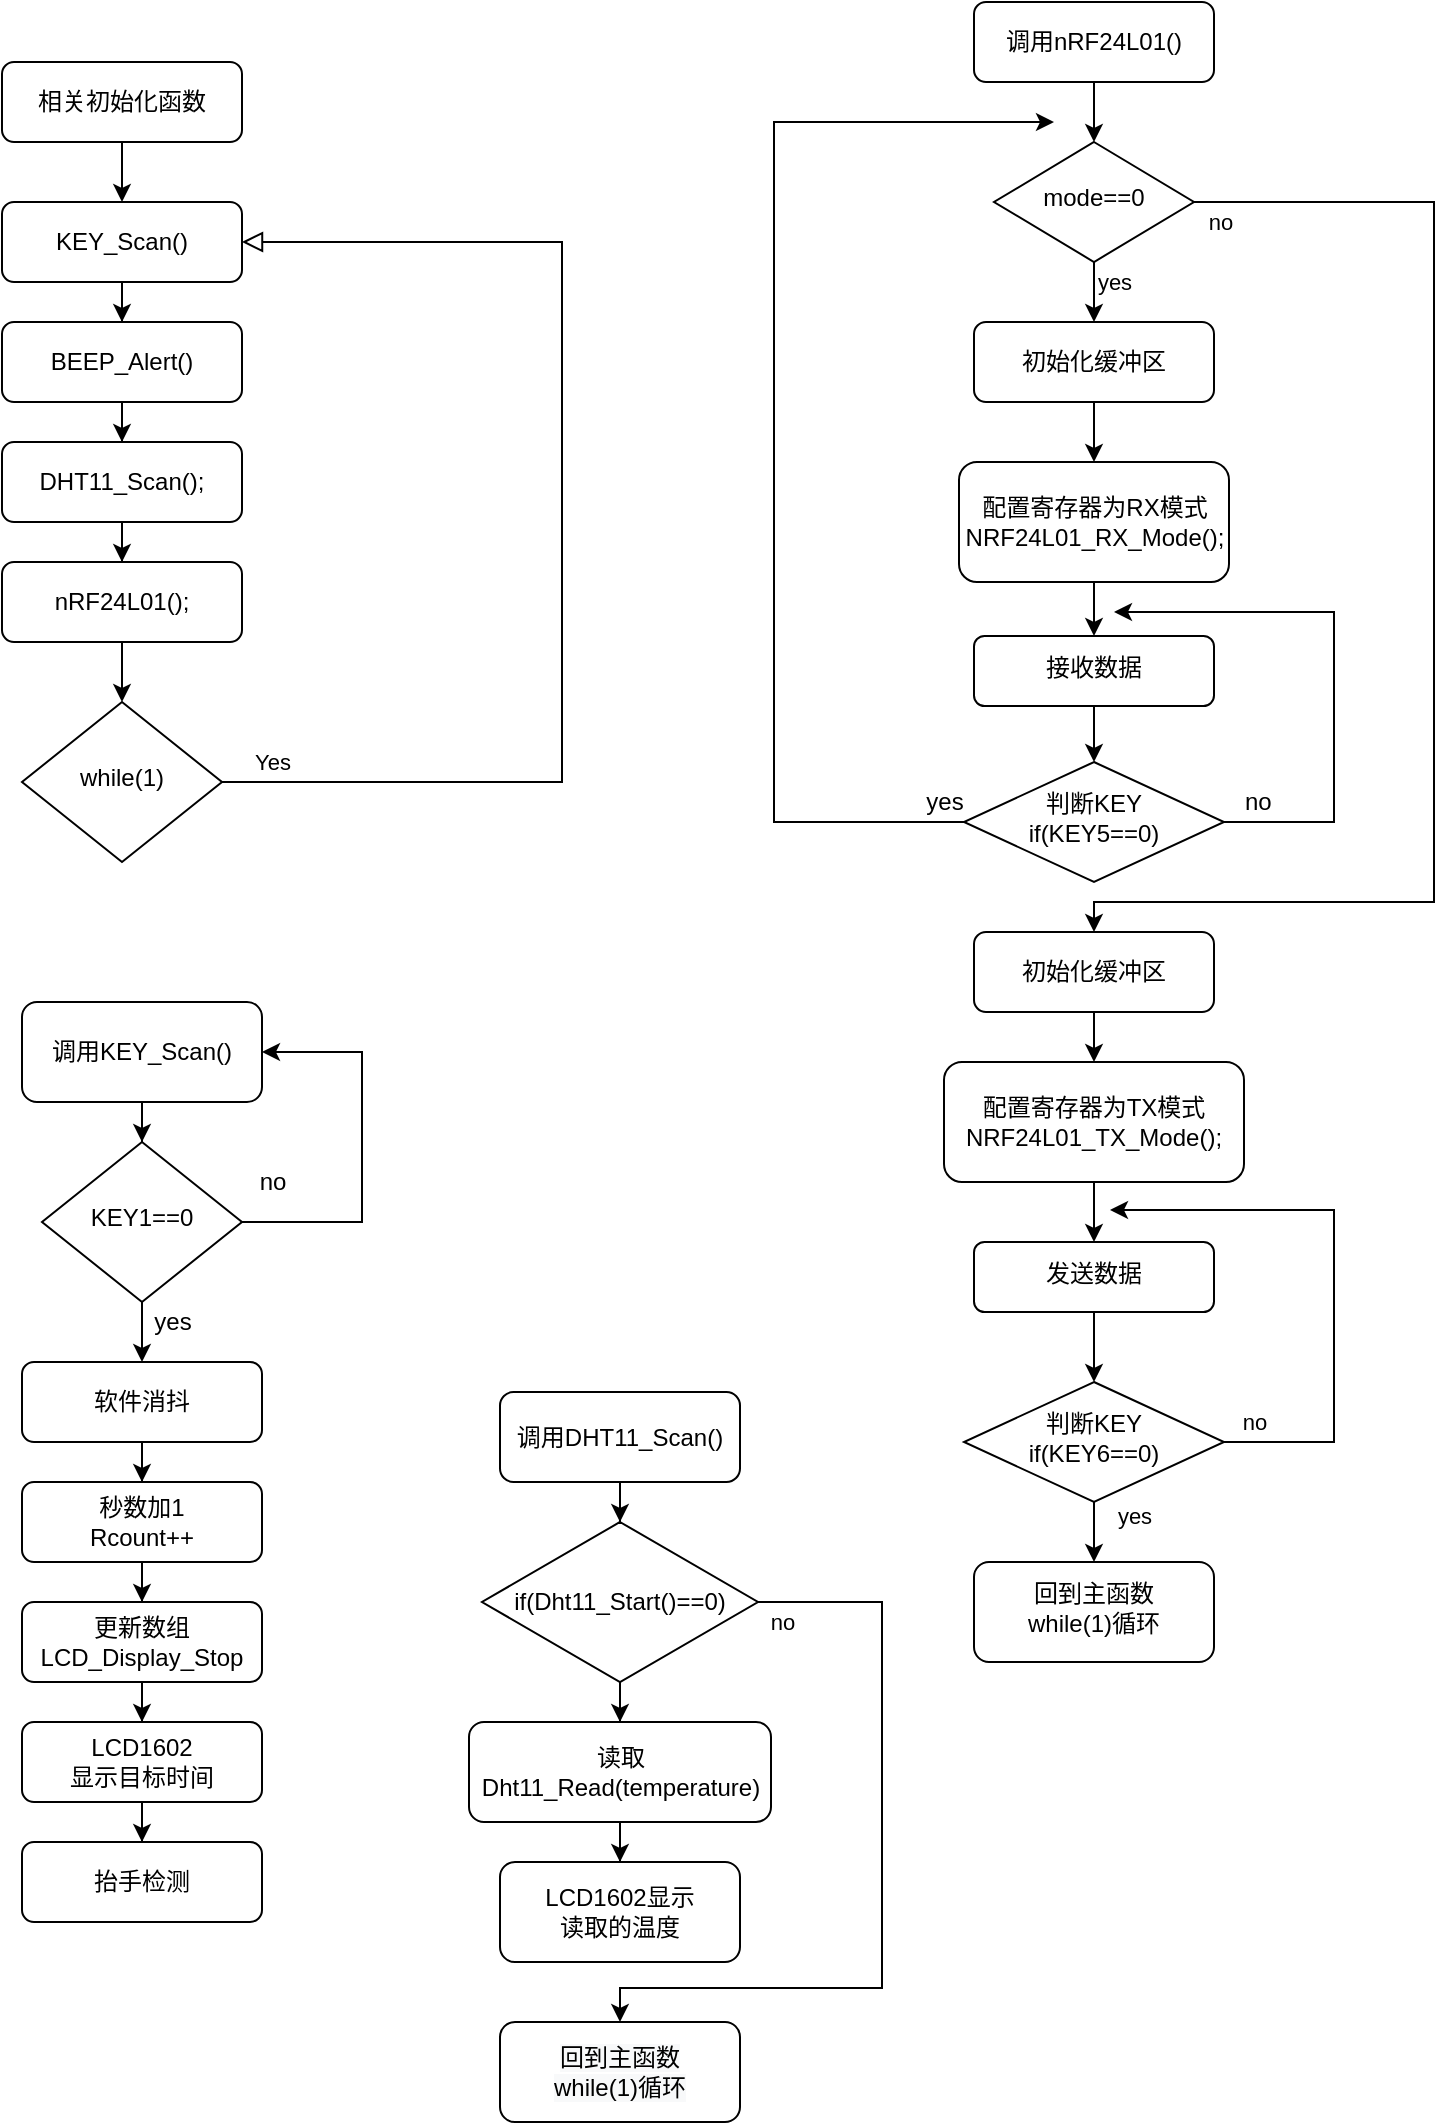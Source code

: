 <mxfile version="19.0.2" type="device"><diagram id="C5RBs43oDa-KdzZeNtuy" name="Page-1"><mxGraphModel dx="889" dy="477" grid="1" gridSize="10" guides="1" tooltips="1" connect="1" arrows="1" fold="1" page="1" pageScale="1" pageWidth="827" pageHeight="1169" math="0" shadow="0"><root><mxCell id="WIyWlLk6GJQsqaUBKTNV-0"/><mxCell id="WIyWlLk6GJQsqaUBKTNV-1" parent="WIyWlLk6GJQsqaUBKTNV-0"/><mxCell id="_yFJUx0P4HGncqGC-hOB-11" style="edgeStyle=orthogonalEdgeStyle;rounded=0;orthogonalLoop=1;jettySize=auto;html=1;entryX=0.5;entryY=0;entryDx=0;entryDy=0;" parent="WIyWlLk6GJQsqaUBKTNV-1" source="WIyWlLk6GJQsqaUBKTNV-3" target="WIyWlLk6GJQsqaUBKTNV-12" edge="1"><mxGeometry relative="1" as="geometry"/></mxCell><mxCell id="WIyWlLk6GJQsqaUBKTNV-3" value="相关初始化函数" style="rounded=1;whiteSpace=wrap;html=1;fontSize=12;glass=0;strokeWidth=1;shadow=0;" parent="WIyWlLk6GJQsqaUBKTNV-1" vertex="1"><mxGeometry x="50" y="50" width="120" height="40" as="geometry"/></mxCell><mxCell id="WIyWlLk6GJQsqaUBKTNV-9" value="Yes" style="edgeStyle=orthogonalEdgeStyle;rounded=0;html=1;jettySize=auto;orthogonalLoop=1;fontSize=11;endArrow=block;endFill=0;endSize=8;strokeWidth=1;shadow=0;labelBackgroundColor=none;entryX=1;entryY=0.5;entryDx=0;entryDy=0;" parent="WIyWlLk6GJQsqaUBKTNV-1" source="WIyWlLk6GJQsqaUBKTNV-10" target="WIyWlLk6GJQsqaUBKTNV-12" edge="1"><mxGeometry x="-0.918" y="10" relative="1" as="geometry"><mxPoint as="offset"/><mxPoint x="200" y="140" as="targetPoint"/><Array as="points"><mxPoint x="330" y="410"/><mxPoint x="330" y="140"/></Array></mxGeometry></mxCell><mxCell id="WIyWlLk6GJQsqaUBKTNV-10" value="while(1)" style="rhombus;whiteSpace=wrap;html=1;shadow=0;fontFamily=Helvetica;fontSize=12;align=center;strokeWidth=1;spacing=6;spacingTop=-4;" parent="WIyWlLk6GJQsqaUBKTNV-1" vertex="1"><mxGeometry x="60" y="370" width="100" height="80" as="geometry"/></mxCell><mxCell id="_yFJUx0P4HGncqGC-hOB-1" value="" style="edgeStyle=orthogonalEdgeStyle;rounded=0;orthogonalLoop=1;jettySize=auto;html=1;" parent="WIyWlLk6GJQsqaUBKTNV-1" source="WIyWlLk6GJQsqaUBKTNV-12" target="_yFJUx0P4HGncqGC-hOB-0" edge="1"><mxGeometry relative="1" as="geometry"/></mxCell><mxCell id="WIyWlLk6GJQsqaUBKTNV-12" value="KEY_Scan()" style="rounded=1;whiteSpace=wrap;html=1;fontSize=12;glass=0;strokeWidth=1;shadow=0;" parent="WIyWlLk6GJQsqaUBKTNV-1" vertex="1"><mxGeometry x="50" y="120" width="120" height="40" as="geometry"/></mxCell><mxCell id="_yFJUx0P4HGncqGC-hOB-3" value="" style="edgeStyle=orthogonalEdgeStyle;rounded=0;orthogonalLoop=1;jettySize=auto;html=1;" parent="WIyWlLk6GJQsqaUBKTNV-1" source="_yFJUx0P4HGncqGC-hOB-0" target="_yFJUx0P4HGncqGC-hOB-2" edge="1"><mxGeometry relative="1" as="geometry"/></mxCell><mxCell id="_yFJUx0P4HGncqGC-hOB-0" value="BEEP_Alert()" style="whiteSpace=wrap;html=1;rounded=1;glass=0;strokeWidth=1;shadow=0;" parent="WIyWlLk6GJQsqaUBKTNV-1" vertex="1"><mxGeometry x="50" y="180" width="120" height="40" as="geometry"/></mxCell><mxCell id="_yFJUx0P4HGncqGC-hOB-4" value="" style="edgeStyle=orthogonalEdgeStyle;rounded=0;orthogonalLoop=1;jettySize=auto;html=1;" parent="WIyWlLk6GJQsqaUBKTNV-1" source="_yFJUx0P4HGncqGC-hOB-2" edge="1"><mxGeometry relative="1" as="geometry"><mxPoint x="110" y="310" as="targetPoint"/></mxGeometry></mxCell><mxCell id="_yFJUx0P4HGncqGC-hOB-8" style="edgeStyle=orthogonalEdgeStyle;rounded=0;orthogonalLoop=1;jettySize=auto;html=1;" parent="WIyWlLk6GJQsqaUBKTNV-1" source="_yFJUx0P4HGncqGC-hOB-2" edge="1"><mxGeometry relative="1" as="geometry"><mxPoint x="110" y="300" as="targetPoint"/></mxGeometry></mxCell><mxCell id="_yFJUx0P4HGncqGC-hOB-2" value="DHT11_Scan();" style="whiteSpace=wrap;html=1;rounded=1;glass=0;strokeWidth=1;shadow=0;" parent="WIyWlLk6GJQsqaUBKTNV-1" vertex="1"><mxGeometry x="50" y="240" width="120" height="40" as="geometry"/></mxCell><mxCell id="_yFJUx0P4HGncqGC-hOB-6" value="" style="edgeStyle=orthogonalEdgeStyle;rounded=0;orthogonalLoop=1;jettySize=auto;html=1;" parent="WIyWlLk6GJQsqaUBKTNV-1" source="_yFJUx0P4HGncqGC-hOB-5" target="WIyWlLk6GJQsqaUBKTNV-10" edge="1"><mxGeometry relative="1" as="geometry"/></mxCell><mxCell id="_yFJUx0P4HGncqGC-hOB-5" value="nRF24L01();" style="rounded=1;whiteSpace=wrap;html=1;" parent="WIyWlLk6GJQsqaUBKTNV-1" vertex="1"><mxGeometry x="50" y="300" width="120" height="40" as="geometry"/></mxCell><mxCell id="_yFJUx0P4HGncqGC-hOB-20" style="edgeStyle=orthogonalEdgeStyle;rounded=0;orthogonalLoop=1;jettySize=auto;html=1;entryX=0.5;entryY=0;entryDx=0;entryDy=0;" parent="WIyWlLk6GJQsqaUBKTNV-1" source="_yFJUx0P4HGncqGC-hOB-13" target="_yFJUx0P4HGncqGC-hOB-18" edge="1"><mxGeometry relative="1" as="geometry"/></mxCell><mxCell id="_yFJUx0P4HGncqGC-hOB-13" value="调用KEY_Scan()" style="rounded=1;whiteSpace=wrap;html=1;" parent="WIyWlLk6GJQsqaUBKTNV-1" vertex="1"><mxGeometry x="60" y="520" width="120" height="50" as="geometry"/></mxCell><mxCell id="_yFJUx0P4HGncqGC-hOB-17" value="" style="edgeStyle=orthogonalEdgeStyle;rounded=0;orthogonalLoop=1;jettySize=auto;html=1;" parent="WIyWlLk6GJQsqaUBKTNV-1" source="_yFJUx0P4HGncqGC-hOB-14" target="_yFJUx0P4HGncqGC-hOB-16" edge="1"><mxGeometry relative="1" as="geometry"/></mxCell><mxCell id="_yFJUx0P4HGncqGC-hOB-14" value="软件消抖" style="whiteSpace=wrap;html=1;rounded=1;" parent="WIyWlLk6GJQsqaUBKTNV-1" vertex="1"><mxGeometry x="60" y="700" width="120" height="40" as="geometry"/></mxCell><mxCell id="_yFJUx0P4HGncqGC-hOB-28" value="" style="edgeStyle=orthogonalEdgeStyle;rounded=0;orthogonalLoop=1;jettySize=auto;html=1;" parent="WIyWlLk6GJQsqaUBKTNV-1" source="_yFJUx0P4HGncqGC-hOB-16" target="_yFJUx0P4HGncqGC-hOB-27" edge="1"><mxGeometry relative="1" as="geometry"/></mxCell><mxCell id="_yFJUx0P4HGncqGC-hOB-16" value="秒数加1&lt;br&gt;Rcount++" style="whiteSpace=wrap;html=1;rounded=1;" parent="WIyWlLk6GJQsqaUBKTNV-1" vertex="1"><mxGeometry x="60" y="760" width="120" height="40" as="geometry"/></mxCell><mxCell id="_yFJUx0P4HGncqGC-hOB-19" style="edgeStyle=orthogonalEdgeStyle;rounded=0;orthogonalLoop=1;jettySize=auto;html=1;entryX=1;entryY=0.5;entryDx=0;entryDy=0;" parent="WIyWlLk6GJQsqaUBKTNV-1" source="_yFJUx0P4HGncqGC-hOB-18" target="_yFJUx0P4HGncqGC-hOB-13" edge="1"><mxGeometry relative="1" as="geometry"><Array as="points"><mxPoint x="230" y="630"/><mxPoint x="230" y="545"/></Array></mxGeometry></mxCell><mxCell id="_yFJUx0P4HGncqGC-hOB-21" style="edgeStyle=orthogonalEdgeStyle;rounded=0;orthogonalLoop=1;jettySize=auto;html=1;entryX=0.5;entryY=0;entryDx=0;entryDy=0;" parent="WIyWlLk6GJQsqaUBKTNV-1" source="_yFJUx0P4HGncqGC-hOB-18" target="_yFJUx0P4HGncqGC-hOB-14" edge="1"><mxGeometry relative="1" as="geometry"/></mxCell><mxCell id="_yFJUx0P4HGncqGC-hOB-18" value="KEY1==0" style="rhombus;whiteSpace=wrap;html=1;shadow=0;fontFamily=Helvetica;fontSize=12;align=center;strokeWidth=1;spacing=6;spacingTop=-4;" parent="WIyWlLk6GJQsqaUBKTNV-1" vertex="1"><mxGeometry x="70" y="590" width="100" height="80" as="geometry"/></mxCell><mxCell id="_yFJUx0P4HGncqGC-hOB-22" value="yes" style="text;html=1;align=center;verticalAlign=middle;resizable=0;points=[];autosize=1;strokeColor=none;fillColor=none;" parent="WIyWlLk6GJQsqaUBKTNV-1" vertex="1"><mxGeometry x="120" y="670" width="30" height="20" as="geometry"/></mxCell><mxCell id="_yFJUx0P4HGncqGC-hOB-23" value="no" style="text;html=1;align=center;verticalAlign=middle;resizable=0;points=[];autosize=1;strokeColor=none;fillColor=none;" parent="WIyWlLk6GJQsqaUBKTNV-1" vertex="1"><mxGeometry x="170" y="600" width="30" height="20" as="geometry"/></mxCell><mxCell id="_yFJUx0P4HGncqGC-hOB-30" value="" style="edgeStyle=orthogonalEdgeStyle;rounded=0;orthogonalLoop=1;jettySize=auto;html=1;" parent="WIyWlLk6GJQsqaUBKTNV-1" source="_yFJUx0P4HGncqGC-hOB-27" target="_yFJUx0P4HGncqGC-hOB-29" edge="1"><mxGeometry relative="1" as="geometry"/></mxCell><mxCell id="_yFJUx0P4HGncqGC-hOB-27" value="更新数组&lt;br&gt;LCD_Display_Stop" style="whiteSpace=wrap;html=1;rounded=1;" parent="WIyWlLk6GJQsqaUBKTNV-1" vertex="1"><mxGeometry x="60" y="820" width="120" height="40" as="geometry"/></mxCell><mxCell id="_yFJUx0P4HGncqGC-hOB-32" value="" style="edgeStyle=orthogonalEdgeStyle;rounded=0;orthogonalLoop=1;jettySize=auto;html=1;" parent="WIyWlLk6GJQsqaUBKTNV-1" source="_yFJUx0P4HGncqGC-hOB-29" target="_yFJUx0P4HGncqGC-hOB-31" edge="1"><mxGeometry relative="1" as="geometry"/></mxCell><mxCell id="_yFJUx0P4HGncqGC-hOB-29" value="LCD1602&lt;br&gt;显示目标时间" style="whiteSpace=wrap;html=1;rounded=1;" parent="WIyWlLk6GJQsqaUBKTNV-1" vertex="1"><mxGeometry x="60" y="880" width="120" height="40" as="geometry"/></mxCell><mxCell id="_yFJUx0P4HGncqGC-hOB-31" value="抬手检测" style="whiteSpace=wrap;html=1;rounded=1;" parent="WIyWlLk6GJQsqaUBKTNV-1" vertex="1"><mxGeometry x="60" y="940" width="120" height="40" as="geometry"/></mxCell><mxCell id="_yFJUx0P4HGncqGC-hOB-36" value="" style="edgeStyle=orthogonalEdgeStyle;rounded=0;orthogonalLoop=1;jettySize=auto;html=1;entryX=0.5;entryY=0;entryDx=0;entryDy=0;" parent="WIyWlLk6GJQsqaUBKTNV-1" source="_yFJUx0P4HGncqGC-hOB-33" target="_yFJUx0P4HGncqGC-hOB-38" edge="1"><mxGeometry relative="1" as="geometry"><mxPoint x="596" y="120" as="targetPoint"/></mxGeometry></mxCell><mxCell id="_yFJUx0P4HGncqGC-hOB-33" value="调用nRF24L01()" style="rounded=1;whiteSpace=wrap;html=1;" parent="WIyWlLk6GJQsqaUBKTNV-1" vertex="1"><mxGeometry x="536" y="20" width="120" height="40" as="geometry"/></mxCell><mxCell id="_yFJUx0P4HGncqGC-hOB-42" value="" style="edgeStyle=orthogonalEdgeStyle;rounded=0;orthogonalLoop=1;jettySize=auto;html=1;entryX=0.5;entryY=0;entryDx=0;entryDy=0;" parent="WIyWlLk6GJQsqaUBKTNV-1" source="_yFJUx0P4HGncqGC-hOB-37" target="_yFJUx0P4HGncqGC-hOB-41" edge="1"><mxGeometry relative="1" as="geometry"/></mxCell><mxCell id="_yFJUx0P4HGncqGC-hOB-37" value="初始化缓冲区&lt;br&gt;" style="rounded=1;whiteSpace=wrap;html=1;" parent="WIyWlLk6GJQsqaUBKTNV-1" vertex="1"><mxGeometry x="536" y="180" width="120" height="40" as="geometry"/></mxCell><mxCell id="_yFJUx0P4HGncqGC-hOB-39" value="" style="edgeStyle=orthogonalEdgeStyle;rounded=0;orthogonalLoop=1;jettySize=auto;html=1;entryX=0.5;entryY=0;entryDx=0;entryDy=0;" parent="WIyWlLk6GJQsqaUBKTNV-1" source="_yFJUx0P4HGncqGC-hOB-38" target="_yFJUx0P4HGncqGC-hOB-37" edge="1"><mxGeometry relative="1" as="geometry"><mxPoint x="596" y="210" as="targetPoint"/><Array as="points"/></mxGeometry></mxCell><mxCell id="FO0oLb_v9IoUlDEfN1CC-14" value="yes" style="edgeLabel;html=1;align=center;verticalAlign=middle;resizable=0;points=[];" vertex="1" connectable="0" parent="_yFJUx0P4HGncqGC-hOB-39"><mxGeometry x="-0.274" relative="1" as="geometry"><mxPoint x="10" y="-8" as="offset"/></mxGeometry></mxCell><mxCell id="FO0oLb_v9IoUlDEfN1CC-37" style="edgeStyle=orthogonalEdgeStyle;rounded=0;orthogonalLoop=1;jettySize=auto;html=1;entryX=0.5;entryY=0;entryDx=0;entryDy=0;" edge="1" parent="WIyWlLk6GJQsqaUBKTNV-1" source="_yFJUx0P4HGncqGC-hOB-38" target="FO0oLb_v9IoUlDEfN1CC-29"><mxGeometry relative="1" as="geometry"><Array as="points"><mxPoint x="766" y="120"/><mxPoint x="766" y="470"/><mxPoint x="596" y="470"/><mxPoint x="596" y="485"/></Array></mxGeometry></mxCell><mxCell id="FO0oLb_v9IoUlDEfN1CC-38" value="no" style="edgeLabel;html=1;align=center;verticalAlign=middle;resizable=0;points=[];" vertex="1" connectable="0" parent="FO0oLb_v9IoUlDEfN1CC-37"><mxGeometry x="-0.941" y="-2" relative="1" as="geometry"><mxPoint x="-7" y="8" as="offset"/></mxGeometry></mxCell><mxCell id="_yFJUx0P4HGncqGC-hOB-38" value="mode==0" style="rhombus;whiteSpace=wrap;html=1;shadow=0;fontFamily=Helvetica;fontSize=12;align=center;strokeWidth=1;spacing=6;spacingTop=-4;" parent="WIyWlLk6GJQsqaUBKTNV-1" vertex="1"><mxGeometry x="546" y="90" width="100" height="60" as="geometry"/></mxCell><mxCell id="_yFJUx0P4HGncqGC-hOB-44" value="" style="edgeStyle=orthogonalEdgeStyle;rounded=0;orthogonalLoop=1;jettySize=auto;html=1;entryX=0.5;entryY=0;entryDx=0;entryDy=0;" parent="WIyWlLk6GJQsqaUBKTNV-1" source="_yFJUx0P4HGncqGC-hOB-41" target="FO0oLb_v9IoUlDEfN1CC-6" edge="1"><mxGeometry relative="1" as="geometry"><mxPoint x="596" y="360" as="targetPoint"/></mxGeometry></mxCell><mxCell id="_yFJUx0P4HGncqGC-hOB-41" value="配置寄存器为RX模式&lt;br&gt;NRF24L01_RX_Mode();" style="whiteSpace=wrap;html=1;rounded=1;" parent="WIyWlLk6GJQsqaUBKTNV-1" vertex="1"><mxGeometry x="528.5" y="250" width="135" height="60" as="geometry"/></mxCell><mxCell id="FO0oLb_v9IoUlDEfN1CC-9" style="edgeStyle=orthogonalEdgeStyle;rounded=0;orthogonalLoop=1;jettySize=auto;html=1;exitX=1;exitY=0.5;exitDx=0;exitDy=0;" edge="1" parent="WIyWlLk6GJQsqaUBKTNV-1" source="FO0oLb_v9IoUlDEfN1CC-15"><mxGeometry relative="1" as="geometry"><mxPoint x="660.886" y="380.053" as="sourcePoint"/><mxPoint x="606" y="325" as="targetPoint"/><Array as="points"><mxPoint x="716" y="430"/><mxPoint x="716" y="325"/></Array></mxGeometry></mxCell><mxCell id="FO0oLb_v9IoUlDEfN1CC-22" value="" style="edgeStyle=orthogonalEdgeStyle;rounded=0;orthogonalLoop=1;jettySize=auto;html=1;" edge="1" parent="WIyWlLk6GJQsqaUBKTNV-1" source="FO0oLb_v9IoUlDEfN1CC-6" target="FO0oLb_v9IoUlDEfN1CC-15"><mxGeometry relative="1" as="geometry"/></mxCell><mxCell id="FO0oLb_v9IoUlDEfN1CC-6" value="接收数据" style="rounded=1;whiteSpace=wrap;html=1;shadow=0;strokeWidth=1;spacing=6;spacingTop=-4;" vertex="1" parent="WIyWlLk6GJQsqaUBKTNV-1"><mxGeometry x="536" y="337" width="120" height="35" as="geometry"/></mxCell><mxCell id="FO0oLb_v9IoUlDEfN1CC-19" style="edgeStyle=orthogonalEdgeStyle;rounded=0;orthogonalLoop=1;jettySize=auto;html=1;" edge="1" parent="WIyWlLk6GJQsqaUBKTNV-1" source="FO0oLb_v9IoUlDEfN1CC-15"><mxGeometry relative="1" as="geometry"><mxPoint x="576" y="80" as="targetPoint"/><Array as="points"><mxPoint x="436" y="430"/><mxPoint x="436" y="80"/></Array></mxGeometry></mxCell><mxCell id="FO0oLb_v9IoUlDEfN1CC-15" value="判断KEY&lt;br&gt;if(KEY5==0)" style="rhombus;whiteSpace=wrap;html=1;shadow=0;fontFamily=Helvetica;fontSize=12;align=center;strokeWidth=1;spacing=6;spacingTop=-4;" vertex="1" parent="WIyWlLk6GJQsqaUBKTNV-1"><mxGeometry x="531" y="400" width="130" height="60" as="geometry"/></mxCell><mxCell id="FO0oLb_v9IoUlDEfN1CC-18" value="&amp;nbsp;no" style="text;html=1;align=center;verticalAlign=middle;resizable=0;points=[];autosize=1;strokeColor=none;fillColor=none;" vertex="1" parent="WIyWlLk6GJQsqaUBKTNV-1"><mxGeometry x="661" y="410" width="30" height="20" as="geometry"/></mxCell><mxCell id="FO0oLb_v9IoUlDEfN1CC-23" value="yes" style="text;html=1;align=center;verticalAlign=middle;resizable=0;points=[];autosize=1;strokeColor=none;fillColor=none;" vertex="1" parent="WIyWlLk6GJQsqaUBKTNV-1"><mxGeometry x="506" y="410" width="30" height="20" as="geometry"/></mxCell><mxCell id="FO0oLb_v9IoUlDEfN1CC-28" value="" style="edgeStyle=orthogonalEdgeStyle;rounded=0;orthogonalLoop=1;jettySize=auto;html=1;entryX=0.5;entryY=0;entryDx=0;entryDy=0;" edge="1" parent="WIyWlLk6GJQsqaUBKTNV-1" source="FO0oLb_v9IoUlDEfN1CC-29" target="FO0oLb_v9IoUlDEfN1CC-32"><mxGeometry relative="1" as="geometry"/></mxCell><mxCell id="FO0oLb_v9IoUlDEfN1CC-29" value="初始化缓冲区&lt;br&gt;" style="rounded=1;whiteSpace=wrap;html=1;" vertex="1" parent="WIyWlLk6GJQsqaUBKTNV-1"><mxGeometry x="536" y="485" width="120" height="40" as="geometry"/></mxCell><mxCell id="FO0oLb_v9IoUlDEfN1CC-31" value="" style="edgeStyle=orthogonalEdgeStyle;rounded=0;orthogonalLoop=1;jettySize=auto;html=1;entryX=0.5;entryY=0;entryDx=0;entryDy=0;" edge="1" parent="WIyWlLk6GJQsqaUBKTNV-1" source="FO0oLb_v9IoUlDEfN1CC-32" target="FO0oLb_v9IoUlDEfN1CC-33"><mxGeometry relative="1" as="geometry"><mxPoint x="596" y="725" as="targetPoint"/></mxGeometry></mxCell><mxCell id="FO0oLb_v9IoUlDEfN1CC-32" value="配置寄存器为TX模式&lt;br&gt;NRF24L01_TX_Mode();" style="whiteSpace=wrap;html=1;rounded=1;" vertex="1" parent="WIyWlLk6GJQsqaUBKTNV-1"><mxGeometry x="521" y="550" width="150" height="60" as="geometry"/></mxCell><mxCell id="FO0oLb_v9IoUlDEfN1CC-40" style="edgeStyle=orthogonalEdgeStyle;rounded=0;orthogonalLoop=1;jettySize=auto;html=1;entryX=0.5;entryY=0;entryDx=0;entryDy=0;" edge="1" parent="WIyWlLk6GJQsqaUBKTNV-1" source="FO0oLb_v9IoUlDEfN1CC-33" target="FO0oLb_v9IoUlDEfN1CC-39"><mxGeometry relative="1" as="geometry"/></mxCell><mxCell id="FO0oLb_v9IoUlDEfN1CC-33" value="发送数据" style="rounded=1;whiteSpace=wrap;html=1;shadow=0;strokeWidth=1;spacing=6;spacingTop=-4;" vertex="1" parent="WIyWlLk6GJQsqaUBKTNV-1"><mxGeometry x="536" y="640" width="120" height="35" as="geometry"/></mxCell><mxCell id="FO0oLb_v9IoUlDEfN1CC-41" style="edgeStyle=orthogonalEdgeStyle;rounded=0;orthogonalLoop=1;jettySize=auto;html=1;" edge="1" parent="WIyWlLk6GJQsqaUBKTNV-1" source="FO0oLb_v9IoUlDEfN1CC-39"><mxGeometry relative="1" as="geometry"><mxPoint x="604" y="624" as="targetPoint"/><Array as="points"><mxPoint x="716" y="740"/><mxPoint x="716" y="624"/></Array></mxGeometry></mxCell><mxCell id="FO0oLb_v9IoUlDEfN1CC-42" value="no" style="edgeLabel;html=1;align=center;verticalAlign=middle;resizable=0;points=[];" vertex="1" connectable="0" parent="FO0oLb_v9IoUlDEfN1CC-41"><mxGeometry x="-0.893" y="1" relative="1" as="geometry"><mxPoint y="-9" as="offset"/></mxGeometry></mxCell><mxCell id="FO0oLb_v9IoUlDEfN1CC-44" value="" style="edgeStyle=orthogonalEdgeStyle;rounded=0;orthogonalLoop=1;jettySize=auto;html=1;" edge="1" parent="WIyWlLk6GJQsqaUBKTNV-1" source="FO0oLb_v9IoUlDEfN1CC-39" target="FO0oLb_v9IoUlDEfN1CC-43"><mxGeometry relative="1" as="geometry"/></mxCell><mxCell id="FO0oLb_v9IoUlDEfN1CC-46" value="yes" style="edgeLabel;html=1;align=center;verticalAlign=middle;resizable=0;points=[];" vertex="1" connectable="0" parent="FO0oLb_v9IoUlDEfN1CC-44"><mxGeometry x="-0.745" relative="1" as="geometry"><mxPoint x="20" as="offset"/></mxGeometry></mxCell><mxCell id="FO0oLb_v9IoUlDEfN1CC-39" value="判断KEY&lt;br&gt;if(KEY6==0)" style="rhombus;whiteSpace=wrap;html=1;shadow=0;fontFamily=Helvetica;fontSize=12;align=center;strokeWidth=1;spacing=6;spacingTop=-4;" vertex="1" parent="WIyWlLk6GJQsqaUBKTNV-1"><mxGeometry x="531" y="710" width="130" height="60" as="geometry"/></mxCell><mxCell id="FO0oLb_v9IoUlDEfN1CC-43" value="回到主函数&lt;br&gt;while(1)循环" style="rounded=1;whiteSpace=wrap;html=1;shadow=0;strokeWidth=1;spacing=6;spacingTop=-4;" vertex="1" parent="WIyWlLk6GJQsqaUBKTNV-1"><mxGeometry x="536" y="800" width="120" height="50" as="geometry"/></mxCell><mxCell id="FO0oLb_v9IoUlDEfN1CC-59" style="edgeStyle=orthogonalEdgeStyle;rounded=0;orthogonalLoop=1;jettySize=auto;html=1;entryX=0.5;entryY=0;entryDx=0;entryDy=0;" edge="1" parent="WIyWlLk6GJQsqaUBKTNV-1" source="FO0oLb_v9IoUlDEfN1CC-47" target="FO0oLb_v9IoUlDEfN1CC-49"><mxGeometry relative="1" as="geometry"><mxPoint x="359" y="780" as="targetPoint"/></mxGeometry></mxCell><mxCell id="FO0oLb_v9IoUlDEfN1CC-47" value="调用DHT11_Scan()" style="rounded=1;whiteSpace=wrap;html=1;" vertex="1" parent="WIyWlLk6GJQsqaUBKTNV-1"><mxGeometry x="299" y="715" width="120" height="45" as="geometry"/></mxCell><mxCell id="FO0oLb_v9IoUlDEfN1CC-58" style="edgeStyle=orthogonalEdgeStyle;rounded=0;orthogonalLoop=1;jettySize=auto;html=1;entryX=0.5;entryY=0;entryDx=0;entryDy=0;" edge="1" parent="WIyWlLk6GJQsqaUBKTNV-1" source="FO0oLb_v9IoUlDEfN1CC-48" target="FO0oLb_v9IoUlDEfN1CC-50"><mxGeometry relative="1" as="geometry"/></mxCell><mxCell id="FO0oLb_v9IoUlDEfN1CC-48" value="读取&lt;br&gt;Dht11_Read(temperature)" style="rounded=1;whiteSpace=wrap;html=1;" vertex="1" parent="WIyWlLk6GJQsqaUBKTNV-1"><mxGeometry x="283.5" y="880" width="151" height="50" as="geometry"/></mxCell><mxCell id="FO0oLb_v9IoUlDEfN1CC-56" style="edgeStyle=orthogonalEdgeStyle;rounded=0;orthogonalLoop=1;jettySize=auto;html=1;entryX=0.5;entryY=0;entryDx=0;entryDy=0;" edge="1" parent="WIyWlLk6GJQsqaUBKTNV-1" source="FO0oLb_v9IoUlDEfN1CC-49" target="FO0oLb_v9IoUlDEfN1CC-48"><mxGeometry relative="1" as="geometry"/></mxCell><mxCell id="FO0oLb_v9IoUlDEfN1CC-57" style="edgeStyle=orthogonalEdgeStyle;rounded=0;orthogonalLoop=1;jettySize=auto;html=1;entryX=0.5;entryY=0;entryDx=0;entryDy=0;" edge="1" parent="WIyWlLk6GJQsqaUBKTNV-1" source="FO0oLb_v9IoUlDEfN1CC-49" target="FO0oLb_v9IoUlDEfN1CC-54"><mxGeometry relative="1" as="geometry"><mxPoint x="410" y="1060" as="targetPoint"/><Array as="points"><mxPoint x="490" y="820"/><mxPoint x="490" y="1013"/><mxPoint x="359" y="1013"/></Array></mxGeometry></mxCell><mxCell id="FO0oLb_v9IoUlDEfN1CC-61" value="no&lt;br&gt;" style="edgeLabel;html=1;align=center;verticalAlign=middle;resizable=0;points=[];" vertex="1" connectable="0" parent="FO0oLb_v9IoUlDEfN1CC-57"><mxGeometry x="-0.896" y="2" relative="1" as="geometry"><mxPoint x="-9" y="12" as="offset"/></mxGeometry></mxCell><mxCell id="FO0oLb_v9IoUlDEfN1CC-49" value="if(Dht11_Start()==0)" style="rhombus;whiteSpace=wrap;html=1;" vertex="1" parent="WIyWlLk6GJQsqaUBKTNV-1"><mxGeometry x="290" y="780" width="138" height="80" as="geometry"/></mxCell><mxCell id="FO0oLb_v9IoUlDEfN1CC-50" value="LCD1602显示&lt;br&gt;读取的温度" style="rounded=1;whiteSpace=wrap;html=1;" vertex="1" parent="WIyWlLk6GJQsqaUBKTNV-1"><mxGeometry x="299" y="950" width="120" height="50" as="geometry"/></mxCell><mxCell id="FO0oLb_v9IoUlDEfN1CC-54" value="&lt;span style=&quot;color: rgb(0, 0, 0); font-family: Helvetica; font-size: 12px; font-style: normal; font-variant-ligatures: normal; font-variant-caps: normal; font-weight: 400; letter-spacing: normal; orphans: 2; text-align: center; text-indent: 0px; text-transform: none; widows: 2; word-spacing: 0px; -webkit-text-stroke-width: 0px; background-color: rgb(248, 249, 250); text-decoration-thickness: initial; text-decoration-style: initial; text-decoration-color: initial; float: none; display: inline !important;&quot;&gt;回到主函数&lt;/span&gt;&lt;br style=&quot;color: rgb(0, 0, 0); font-family: Helvetica; font-size: 12px; font-style: normal; font-variant-ligatures: normal; font-variant-caps: normal; font-weight: 400; letter-spacing: normal; orphans: 2; text-align: center; text-indent: 0px; text-transform: none; widows: 2; word-spacing: 0px; -webkit-text-stroke-width: 0px; background-color: rgb(248, 249, 250); text-decoration-thickness: initial; text-decoration-style: initial; text-decoration-color: initial;&quot;&gt;&lt;span style=&quot;color: rgb(0, 0, 0); font-family: Helvetica; font-size: 12px; font-style: normal; font-variant-ligatures: normal; font-variant-caps: normal; font-weight: 400; letter-spacing: normal; orphans: 2; text-align: center; text-indent: 0px; text-transform: none; widows: 2; word-spacing: 0px; -webkit-text-stroke-width: 0px; background-color: rgb(248, 249, 250); text-decoration-thickness: initial; text-decoration-style: initial; text-decoration-color: initial; float: none; display: inline !important;&quot;&gt;while(1)循环&lt;/span&gt;" style="rounded=1;whiteSpace=wrap;html=1;" vertex="1" parent="WIyWlLk6GJQsqaUBKTNV-1"><mxGeometry x="299" y="1030" width="120" height="50" as="geometry"/></mxCell></root></mxGraphModel></diagram></mxfile>